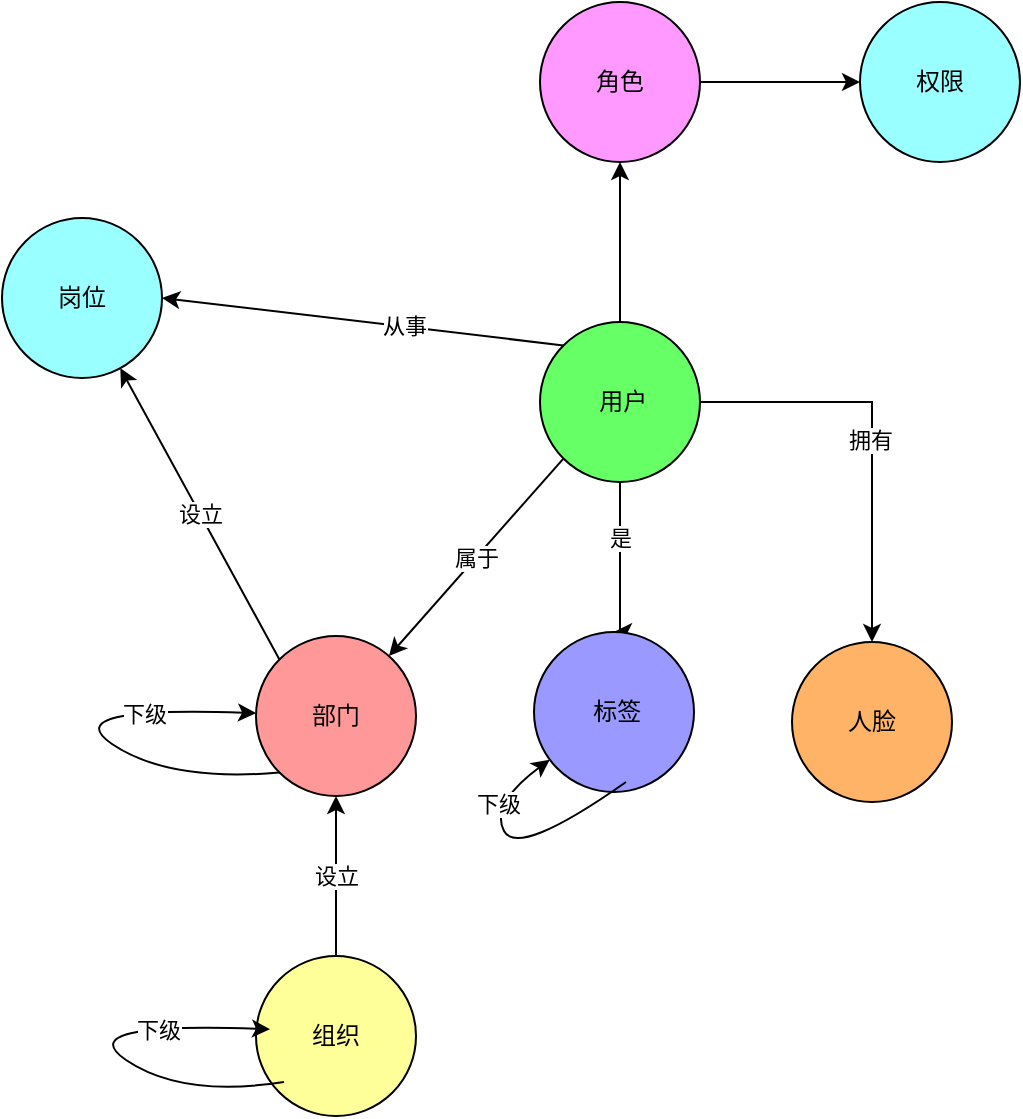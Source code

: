 <mxfile version="20.0.1" type="github">
  <diagram id="ypBNLHmtR6GumH8aQKVH" name="第 1 页">
    <mxGraphModel dx="967" dy="607" grid="0" gridSize="10" guides="1" tooltips="1" connect="1" arrows="1" fold="1" page="1" pageScale="1" pageWidth="827" pageHeight="1169" math="0" shadow="0">
      <root>
        <mxCell id="0" />
        <mxCell id="1" parent="0" />
        <mxCell id="uAgNHWFIdGceHUbPGEbR-3" value="" style="edgeStyle=orthogonalEdgeStyle;rounded=0;orthogonalLoop=1;jettySize=auto;html=1;" edge="1" parent="1" source="uAgNHWFIdGceHUbPGEbR-1" target="uAgNHWFIdGceHUbPGEbR-2">
          <mxGeometry relative="1" as="geometry" />
        </mxCell>
        <mxCell id="uAgNHWFIdGceHUbPGEbR-4" value="拥有" style="edgeLabel;html=1;align=center;verticalAlign=middle;resizable=0;points=[];" vertex="1" connectable="0" parent="uAgNHWFIdGceHUbPGEbR-3">
          <mxGeometry x="0.015" y="-1" relative="1" as="geometry">
            <mxPoint as="offset" />
          </mxGeometry>
        </mxCell>
        <mxCell id="uAgNHWFIdGceHUbPGEbR-6" value="" style="edgeStyle=orthogonalEdgeStyle;rounded=0;orthogonalLoop=1;jettySize=auto;html=1;exitX=0.5;exitY=1;exitDx=0;exitDy=0;entryX=0.5;entryY=0;entryDx=0;entryDy=0;" edge="1" parent="1" source="uAgNHWFIdGceHUbPGEbR-1" target="uAgNHWFIdGceHUbPGEbR-5">
          <mxGeometry relative="1" as="geometry">
            <mxPoint x="452" y="335" as="sourcePoint" />
            <mxPoint x="321" y="341" as="targetPoint" />
            <Array as="points">
              <mxPoint x="392" y="308" />
              <mxPoint x="392" y="308" />
            </Array>
          </mxGeometry>
        </mxCell>
        <mxCell id="uAgNHWFIdGceHUbPGEbR-9" value="是" style="edgeLabel;html=1;align=center;verticalAlign=middle;resizable=0;points=[];" vertex="1" connectable="0" parent="uAgNHWFIdGceHUbPGEbR-6">
          <mxGeometry x="-0.3" relative="1" as="geometry">
            <mxPoint as="offset" />
          </mxGeometry>
        </mxCell>
        <mxCell id="uAgNHWFIdGceHUbPGEbR-16" value="" style="edgeStyle=orthogonalEdgeStyle;rounded=0;orthogonalLoop=1;jettySize=auto;html=1;" edge="1" parent="1" source="uAgNHWFIdGceHUbPGEbR-1" target="uAgNHWFIdGceHUbPGEbR-15">
          <mxGeometry relative="1" as="geometry" />
        </mxCell>
        <mxCell id="uAgNHWFIdGceHUbPGEbR-1" value="&amp;nbsp;用户" style="ellipse;whiteSpace=wrap;html=1;aspect=fixed;fillColor=#66FF66;" vertex="1" parent="1">
          <mxGeometry x="352" y="197" width="80" height="80" as="geometry" />
        </mxCell>
        <mxCell id="uAgNHWFIdGceHUbPGEbR-2" value="人脸" style="ellipse;whiteSpace=wrap;html=1;aspect=fixed;fillColor=#FFB366;" vertex="1" parent="1">
          <mxGeometry x="478" y="357" width="80" height="80" as="geometry" />
        </mxCell>
        <mxCell id="uAgNHWFIdGceHUbPGEbR-5" value="&amp;nbsp;标签" style="ellipse;whiteSpace=wrap;html=1;aspect=fixed;fillColor=#9999FF;" vertex="1" parent="1">
          <mxGeometry x="349" y="352" width="80" height="80" as="geometry" />
        </mxCell>
        <mxCell id="uAgNHWFIdGceHUbPGEbR-12" value="设立" style="edgeStyle=orthogonalEdgeStyle;rounded=0;orthogonalLoop=1;jettySize=auto;html=1;entryX=0.5;entryY=1;entryDx=0;entryDy=0;exitX=0.5;exitY=0;exitDx=0;exitDy=0;" edge="1" parent="1" source="uAgNHWFIdGceHUbPGEbR-11" target="uAgNHWFIdGceHUbPGEbR-7">
          <mxGeometry relative="1" as="geometry">
            <mxPoint x="310" y="508" as="sourcePoint" />
          </mxGeometry>
        </mxCell>
        <mxCell id="uAgNHWFIdGceHUbPGEbR-7" value="部门" style="ellipse;whiteSpace=wrap;html=1;aspect=fixed;fillColor=#FF9999;" vertex="1" parent="1">
          <mxGeometry x="210" y="354" width="80" height="80" as="geometry" />
        </mxCell>
        <mxCell id="uAgNHWFIdGceHUbPGEbR-11" value="组织" style="ellipse;whiteSpace=wrap;html=1;aspect=fixed;fillColor=#FFFF99;" vertex="1" parent="1">
          <mxGeometry x="210" y="514" width="80" height="80" as="geometry" />
        </mxCell>
        <mxCell id="uAgNHWFIdGceHUbPGEbR-13" value="" style="curved=1;endArrow=classic;html=1;rounded=0;exitX=0;exitY=1;exitDx=0;exitDy=0;" edge="1" parent="1" source="uAgNHWFIdGceHUbPGEbR-7" target="uAgNHWFIdGceHUbPGEbR-7">
          <mxGeometry width="50" height="50" relative="1" as="geometry">
            <mxPoint x="127" y="398" as="sourcePoint" />
            <mxPoint x="177" y="348" as="targetPoint" />
            <Array as="points">
              <mxPoint x="166" y="427" />
              <mxPoint x="110" y="389" />
            </Array>
          </mxGeometry>
        </mxCell>
        <mxCell id="uAgNHWFIdGceHUbPGEbR-14" value="下级" style="edgeLabel;html=1;align=center;verticalAlign=middle;resizable=0;points=[];" vertex="1" connectable="0" parent="uAgNHWFIdGceHUbPGEbR-13">
          <mxGeometry x="0.491" y="-2" relative="1" as="geometry">
            <mxPoint as="offset" />
          </mxGeometry>
        </mxCell>
        <mxCell id="uAgNHWFIdGceHUbPGEbR-18" value="" style="edgeStyle=orthogonalEdgeStyle;rounded=0;orthogonalLoop=1;jettySize=auto;html=1;" edge="1" parent="1" source="uAgNHWFIdGceHUbPGEbR-15" target="uAgNHWFIdGceHUbPGEbR-17">
          <mxGeometry relative="1" as="geometry" />
        </mxCell>
        <mxCell id="uAgNHWFIdGceHUbPGEbR-15" value="角色" style="ellipse;whiteSpace=wrap;html=1;aspect=fixed;fillColor=#FF99FF;" vertex="1" parent="1">
          <mxGeometry x="352" y="37" width="80" height="80" as="geometry" />
        </mxCell>
        <mxCell id="uAgNHWFIdGceHUbPGEbR-17" value="权限" style="ellipse;whiteSpace=wrap;html=1;aspect=fixed;fillColor=#99FFFF;" vertex="1" parent="1">
          <mxGeometry x="512" y="37" width="80" height="80" as="geometry" />
        </mxCell>
        <mxCell id="uAgNHWFIdGceHUbPGEbR-19" value="岗位" style="ellipse;whiteSpace=wrap;html=1;aspect=fixed;fillColor=#99FFFF;" vertex="1" parent="1">
          <mxGeometry x="83" y="145" width="80" height="80" as="geometry" />
        </mxCell>
        <mxCell id="uAgNHWFIdGceHUbPGEbR-20" value="设立" style="endArrow=classic;html=1;rounded=0;exitX=0;exitY=0;exitDx=0;exitDy=0;" edge="1" parent="1" source="uAgNHWFIdGceHUbPGEbR-7" target="uAgNHWFIdGceHUbPGEbR-19">
          <mxGeometry width="50" height="50" relative="1" as="geometry">
            <mxPoint x="164" y="331" as="sourcePoint" />
            <mxPoint x="214" y="281" as="targetPoint" />
          </mxGeometry>
        </mxCell>
        <mxCell id="uAgNHWFIdGceHUbPGEbR-21" value="" style="endArrow=classic;html=1;rounded=0;exitX=0;exitY=0;exitDx=0;exitDy=0;entryX=1;entryY=0.5;entryDx=0;entryDy=0;" edge="1" parent="1" source="uAgNHWFIdGceHUbPGEbR-1" target="uAgNHWFIdGceHUbPGEbR-19">
          <mxGeometry width="50" height="50" relative="1" as="geometry">
            <mxPoint x="224" y="126" as="sourcePoint" />
            <mxPoint x="274" y="76" as="targetPoint" />
          </mxGeometry>
        </mxCell>
        <mxCell id="uAgNHWFIdGceHUbPGEbR-22" value="从事" style="edgeLabel;html=1;align=center;verticalAlign=middle;resizable=0;points=[];" vertex="1" connectable="0" parent="uAgNHWFIdGceHUbPGEbR-21">
          <mxGeometry x="-0.196" relative="1" as="geometry">
            <mxPoint as="offset" />
          </mxGeometry>
        </mxCell>
        <mxCell id="uAgNHWFIdGceHUbPGEbR-23" value="" style="curved=1;endArrow=classic;html=1;rounded=0;" edge="1" parent="1" target="uAgNHWFIdGceHUbPGEbR-5">
          <mxGeometry width="50" height="50" relative="1" as="geometry">
            <mxPoint x="395" y="427" as="sourcePoint" />
            <mxPoint x="385.025" y="430.572" as="targetPoint" />
            <Array as="points">
              <mxPoint x="341" y="465" />
              <mxPoint x="327" y="438" />
            </Array>
          </mxGeometry>
        </mxCell>
        <mxCell id="uAgNHWFIdGceHUbPGEbR-24" value="下级" style="edgeLabel;html=1;align=center;verticalAlign=middle;resizable=0;points=[];" vertex="1" connectable="0" parent="uAgNHWFIdGceHUbPGEbR-23">
          <mxGeometry x="0.491" y="-2" relative="1" as="geometry">
            <mxPoint as="offset" />
          </mxGeometry>
        </mxCell>
        <mxCell id="uAgNHWFIdGceHUbPGEbR-25" value="" style="curved=1;endArrow=classic;html=1;rounded=0;" edge="1" parent="1">
          <mxGeometry width="50" height="50" relative="1" as="geometry">
            <mxPoint x="224" y="577" as="sourcePoint" />
            <mxPoint x="217.025" y="550.572" as="targetPoint" />
            <Array as="points">
              <mxPoint x="173" y="585" />
              <mxPoint x="117" y="547" />
            </Array>
          </mxGeometry>
        </mxCell>
        <mxCell id="uAgNHWFIdGceHUbPGEbR-26" value="下级" style="edgeLabel;html=1;align=center;verticalAlign=middle;resizable=0;points=[];" vertex="1" connectable="0" parent="uAgNHWFIdGceHUbPGEbR-25">
          <mxGeometry x="0.491" y="-2" relative="1" as="geometry">
            <mxPoint as="offset" />
          </mxGeometry>
        </mxCell>
        <mxCell id="uAgNHWFIdGceHUbPGEbR-27" value="属于" style="endArrow=classic;html=1;rounded=0;exitX=0;exitY=1;exitDx=0;exitDy=0;" edge="1" parent="1" source="uAgNHWFIdGceHUbPGEbR-1" target="uAgNHWFIdGceHUbPGEbR-7">
          <mxGeometry width="50" height="50" relative="1" as="geometry">
            <mxPoint x="388" y="321" as="sourcePoint" />
            <mxPoint x="438" y="271" as="targetPoint" />
          </mxGeometry>
        </mxCell>
      </root>
    </mxGraphModel>
  </diagram>
</mxfile>
